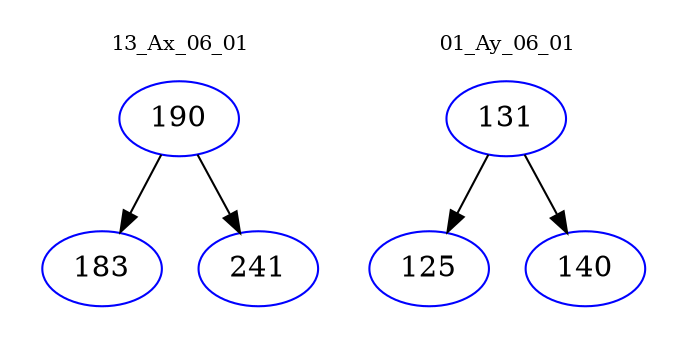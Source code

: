 digraph{
subgraph cluster_0 {
color = white
label = "13_Ax_06_01";
fontsize=10;
T0_190 [label="190", color="blue"]
T0_190 -> T0_183 [color="black"]
T0_183 [label="183", color="blue"]
T0_190 -> T0_241 [color="black"]
T0_241 [label="241", color="blue"]
}
subgraph cluster_1 {
color = white
label = "01_Ay_06_01";
fontsize=10;
T1_131 [label="131", color="blue"]
T1_131 -> T1_125 [color="black"]
T1_125 [label="125", color="blue"]
T1_131 -> T1_140 [color="black"]
T1_140 [label="140", color="blue"]
}
}
